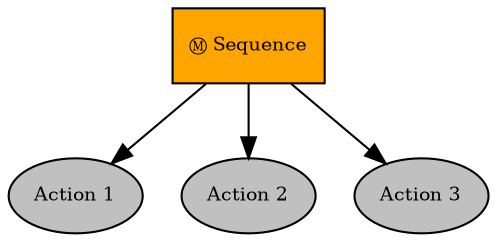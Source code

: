 digraph pastafarianism {
ordering=out;
graph [fontname="times-roman"];
node [fontname="times-roman"];
edge [fontname="times-roman"];
Sequence [label="Ⓜ Sequence", shape=box, style=filled, fillcolor=orange, fontsize=9, fontcolor=black];
"Action 1" [label="Action 1", shape=ellipse, style=filled, fillcolor=gray, fontsize=9, fontcolor=black];
Sequence -> "Action 1";
"Action 2" [label="Action 2", shape=ellipse, style=filled, fillcolor=gray, fontsize=9, fontcolor=black];
Sequence -> "Action 2";
"Action 3" [label="Action 3", shape=ellipse, style=filled, fillcolor=gray, fontsize=9, fontcolor=black];
Sequence -> "Action 3";
}
